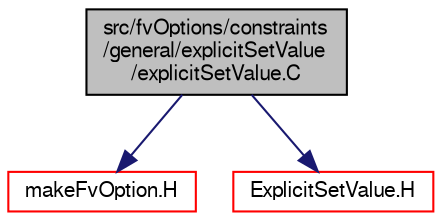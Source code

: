 digraph "src/fvOptions/constraints/general/explicitSetValue/explicitSetValue.C"
{
  bgcolor="transparent";
  edge [fontname="FreeSans",fontsize="10",labelfontname="FreeSans",labelfontsize="10"];
  node [fontname="FreeSans",fontsize="10",shape=record];
  Node0 [label="src/fvOptions/constraints\l/general/explicitSetValue\l/explicitSetValue.C",height=0.2,width=0.4,color="black", fillcolor="grey75", style="filled", fontcolor="black"];
  Node0 -> Node1 [color="midnightblue",fontsize="10",style="solid",fontname="FreeSans"];
  Node1 [label="makeFvOption.H",height=0.2,width=0.4,color="red",URL="$a04631.html"];
  Node0 -> Node305 [color="midnightblue",fontsize="10",style="solid",fontname="FreeSans"];
  Node305 [label="ExplicitSetValue.H",height=0.2,width=0.4,color="red",URL="$a04598.html"];
}
